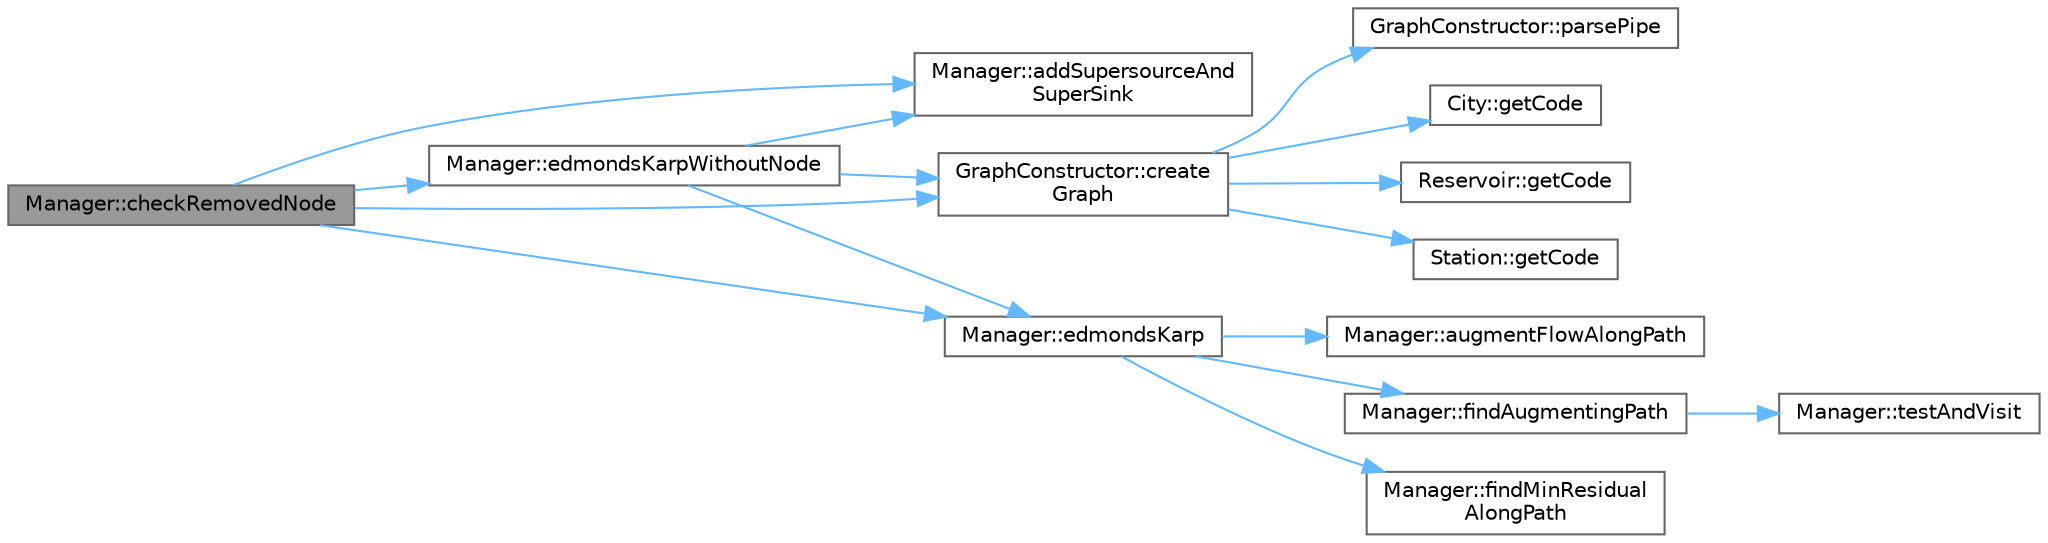 digraph "Manager::checkRemovedNode"
{
 // LATEX_PDF_SIZE
  bgcolor="transparent";
  edge [fontname=Helvetica,fontsize=10,labelfontname=Helvetica,labelfontsize=10];
  node [fontname=Helvetica,fontsize=10,shape=box,height=0.2,width=0.4];
  rankdir="LR";
  Node1 [label="Manager::checkRemovedNode",height=0.2,width=0.4,color="gray40", fillcolor="grey60", style="filled", fontcolor="black",tooltip="Checks the differences between the total edmonds karp and the edmonds karp with a deactivate node."];
  Node1 -> Node2 [color="steelblue1",style="solid"];
  Node2 [label="Manager::addSupersourceAnd\lSuperSink",height=0.2,width=0.4,color="grey40", fillcolor="white", style="filled",URL="$class_manager.html#a7e637a1045d3ec654d58c4dbfe688484",tooltip="Adds a supersource and supersink to the graph. Connects supersource to each reservoir...."];
  Node1 -> Node3 [color="steelblue1",style="solid"];
  Node3 [label="GraphConstructor::create\lGraph",height=0.2,width=0.4,color="grey40", fillcolor="white", style="filled",URL="$class_graph_constructor.html#adb7115eb34116290e3b6d4afdb39003a",tooltip="Creates a graph based on the provided data files."];
  Node3 -> Node4 [color="steelblue1",style="solid"];
  Node4 [label="City::getCode",height=0.2,width=0.4,color="grey40", fillcolor="white", style="filled",URL="$class_city.html#a16825c4047ba8d1d516e7c537a472dd4",tooltip=" "];
  Node3 -> Node5 [color="steelblue1",style="solid"];
  Node5 [label="Reservoir::getCode",height=0.2,width=0.4,color="grey40", fillcolor="white", style="filled",URL="$class_reservoir.html#ac643ed1efe410c6fb2478cc79c315dfe",tooltip="Getter for the code of the reservoir."];
  Node3 -> Node6 [color="steelblue1",style="solid"];
  Node6 [label="Station::getCode",height=0.2,width=0.4,color="grey40", fillcolor="white", style="filled",URL="$class_station.html#acfc25745a46db3a0726db3826f0ff769",tooltip="Getter for the code of the station."];
  Node3 -> Node7 [color="steelblue1",style="solid"];
  Node7 [label="GraphConstructor::parsePipe",height=0.2,width=0.4,color="grey40", fillcolor="white", style="filled",URL="$class_graph_constructor.html#add5afe87a17733add99ad0b111879c80",tooltip="Parses a line of input to extract pipe data."];
  Node1 -> Node8 [color="steelblue1",style="solid"];
  Node8 [label="Manager::edmondsKarp",height=0.2,width=0.4,color="grey40", fillcolor="white", style="filled",URL="$class_manager.html#a8848d3a6bf7b034bde022ffa2e79ab3d",tooltip="Applies the Edmonds-Karp algorithm to find maximum flow from a source to a target."];
  Node8 -> Node9 [color="steelblue1",style="solid"];
  Node9 [label="Manager::augmentFlowAlongPath",height=0.2,width=0.4,color="grey40", fillcolor="white", style="filled",URL="$class_manager.html#a4ebb315ef3933000a9db0c35b228ec67",tooltip="Augments flow along the augmenting path."];
  Node8 -> Node10 [color="steelblue1",style="solid"];
  Node10 [label="Manager::findAugmentingPath",height=0.2,width=0.4,color="grey40", fillcolor="white", style="filled",URL="$class_manager.html#a6a54798647865d63c64f970ae06590f4",tooltip="Finds an augmenting path in the graph using BFS."];
  Node10 -> Node11 [color="steelblue1",style="solid"];
  Node11 [label="Manager::testAndVisit",height=0.2,width=0.4,color="grey40", fillcolor="white", style="filled",URL="$class_manager.html#a85f990f3fd0076ff605468151b85a604",tooltip="Tests and visits a vertex during BFS traversal for finding augmenting paths."];
  Node8 -> Node12 [color="steelblue1",style="solid"];
  Node12 [label="Manager::findMinResidual\lAlongPath",height=0.2,width=0.4,color="grey40", fillcolor="white", style="filled",URL="$class_manager.html#a02275edbc972be15e9cf6d78dcdca993",tooltip="Finds the minimum residual capacity along the augmenting path."];
  Node1 -> Node13 [color="steelblue1",style="solid"];
  Node13 [label="Manager::edmondsKarpWithoutNode",height=0.2,width=0.4,color="grey40", fillcolor="white", style="filled",URL="$class_manager.html#ab5649647765666bc6cbf8f65e701ec85",tooltip="Do the edmonds karp with a deactivated node."];
  Node13 -> Node2 [color="steelblue1",style="solid"];
  Node13 -> Node3 [color="steelblue1",style="solid"];
  Node13 -> Node8 [color="steelblue1",style="solid"];
}
